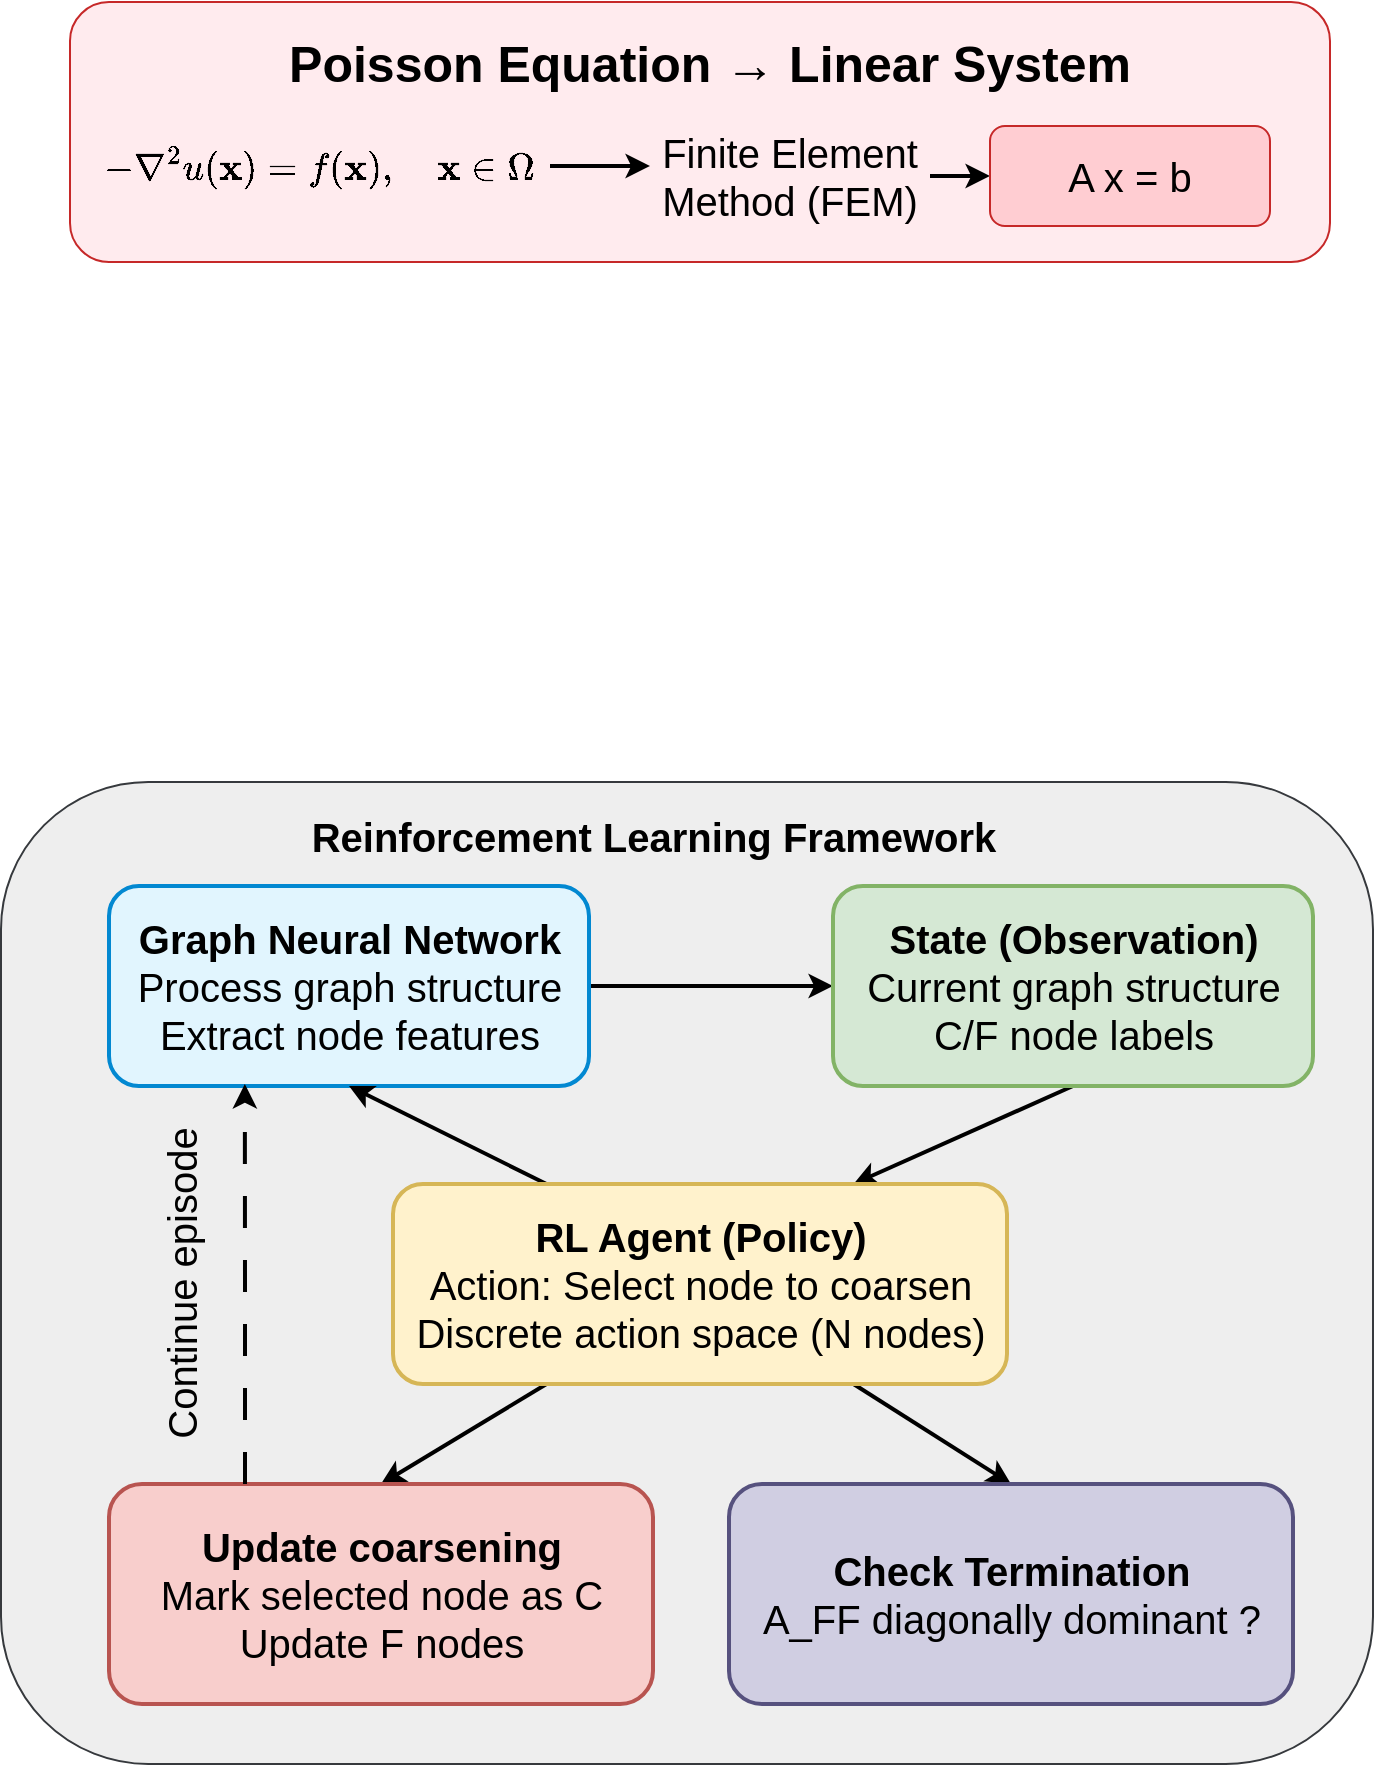 <mxfile version="28.0.6">
  <diagram name="Page-1" id="h0d4ksvBFhW0azYrWCu7">
    <mxGraphModel dx="1144" dy="1134" grid="1" gridSize="10" guides="1" tooltips="1" connect="1" arrows="1" fold="1" page="1" pageScale="1" pageWidth="850" pageHeight="1100" math="1" shadow="0">
      <root>
        <mxCell id="0" />
        <mxCell id="1" parent="0" />
        <mxCell id="kZOxa4oMpen5Zl6N6VFC-2" value="" style="rounded=1;whiteSpace=wrap;html=1;fillColor=#ffebee;strokeColor=#c62828;strokeWidth=1;" vertex="1" parent="1">
          <mxGeometry x="1441" y="50" width="630" height="130" as="geometry" />
        </mxCell>
        <mxCell id="kZOxa4oMpen5Zl6N6VFC-3" value="Poisson Equation → Linear System" style="text;html=1;strokeColor=none;fillColor=none;align=center;verticalAlign=middle;whiteSpace=wrap;rounded=0;fontSize=25;fontStyle=1" vertex="1" parent="1">
          <mxGeometry x="1537" y="65" width="448" height="30" as="geometry" />
        </mxCell>
        <mxCell id="kZOxa4oMpen5Zl6N6VFC-4" value="$$&lt;br&gt;-\nabla^2 u(\mathbf{x}) = f(\mathbf{x}), &lt;br&gt;\quad \mathbf{x} \in \Omega&lt;br&gt;$$" style="text;html=1;strokeColor=none;fillColor=none;align=center;verticalAlign=middle;whiteSpace=wrap;rounded=0;fontSize=16;" vertex="1" parent="1">
          <mxGeometry x="1491" y="102" width="150" height="60" as="geometry" />
        </mxCell>
        <mxCell id="kZOxa4oMpen5Zl6N6VFC-5" style="edgeStyle=orthogonalEdgeStyle;rounded=0;orthogonalLoop=1;jettySize=auto;html=1;exitX=1;exitY=0.5;exitDx=0;exitDy=0;entryX=0;entryY=0.5;entryDx=0;entryDy=0;strokeWidth=2;fontSize=19;" edge="1" parent="1" source="kZOxa4oMpen5Zl6N6VFC-6" target="kZOxa4oMpen5Zl6N6VFC-8">
          <mxGeometry relative="1" as="geometry" />
        </mxCell>
        <mxCell id="kZOxa4oMpen5Zl6N6VFC-6" value="Finite Element&lt;br&gt;Method (FEM)" style="text;html=1;strokeColor=none;fillColor=none;align=center;verticalAlign=middle;whiteSpace=wrap;rounded=0;fontSize=20;" vertex="1" parent="1">
          <mxGeometry x="1731" y="117" width="140" height="40" as="geometry" />
        </mxCell>
        <mxCell id="kZOxa4oMpen5Zl6N6VFC-7" style="edgeStyle=orthogonalEdgeStyle;rounded=0;orthogonalLoop=1;jettySize=auto;html=1;strokeWidth=2;endArrow=classic;endFill=1;" edge="1" parent="1">
          <mxGeometry relative="1" as="geometry">
            <mxPoint x="1681" y="132" as="sourcePoint" />
            <mxPoint x="1731" y="132" as="targetPoint" />
          </mxGeometry>
        </mxCell>
        <mxCell id="kZOxa4oMpen5Zl6N6VFC-8" value="A x = b" style="rounded=1;whiteSpace=wrap;html=1;fillColor=#ffcdd2;strokeColor=#c62828;fontSize=20;" vertex="1" parent="1">
          <mxGeometry x="1901" y="112" width="140" height="50" as="geometry" />
        </mxCell>
        <mxCell id="kZOxa4oMpen5Zl6N6VFC-10" value="" style="rounded=1;whiteSpace=wrap;html=1;fillColor=#eeeeee;strokeColor=#36393d;strokeWidth=1;fontSize=20;" vertex="1" parent="1">
          <mxGeometry x="1406.5" y="440" width="686" height="491" as="geometry" />
        </mxCell>
        <mxCell id="kZOxa4oMpen5Zl6N6VFC-11" value="Reinforcement Learning Framework" style="text;html=1;strokeColor=none;fillColor=none;align=center;verticalAlign=middle;whiteSpace=wrap;rounded=0;fontSize=20;fontStyle=1" vertex="1" parent="1">
          <mxGeometry x="1507.5" y="452" width="450" height="30" as="geometry" />
        </mxCell>
        <mxCell id="kZOxa4oMpen5Zl6N6VFC-12" style="edgeStyle=orthogonalEdgeStyle;rounded=0;orthogonalLoop=1;jettySize=auto;html=1;exitX=1;exitY=0.5;exitDx=0;exitDy=0;entryX=0;entryY=0.5;entryDx=0;entryDy=0;strokeWidth=2;fontSize=20;" edge="1" parent="1" source="kZOxa4oMpen5Zl6N6VFC-13" target="kZOxa4oMpen5Zl6N6VFC-15">
          <mxGeometry relative="1" as="geometry" />
        </mxCell>
        <mxCell id="kZOxa4oMpen5Zl6N6VFC-13" value="&lt;div&gt;&lt;b&gt;&lt;font&gt;Graph Neural Network&lt;/font&gt;&lt;/b&gt;&lt;/div&gt;&lt;div&gt;&lt;font&gt;Process graph structure&lt;/font&gt;&lt;/div&gt;&lt;div&gt;&lt;font&gt;Extract node features&lt;/font&gt;&lt;br&gt;&lt;/div&gt;" style="rounded=1;whiteSpace=wrap;html=1;fillColor=#e1f5fe;strokeColor=#0288d1;strokeWidth=2;fontSize=20;" vertex="1" parent="1">
          <mxGeometry x="1460.5" y="492" width="240" height="100" as="geometry" />
        </mxCell>
        <mxCell id="kZOxa4oMpen5Zl6N6VFC-14" style="rounded=0;orthogonalLoop=1;jettySize=auto;html=1;exitX=0.5;exitY=1;exitDx=0;exitDy=0;entryX=0.75;entryY=0;entryDx=0;entryDy=0;strokeWidth=2;fontSize=20;" edge="1" parent="1" source="kZOxa4oMpen5Zl6N6VFC-15" target="kZOxa4oMpen5Zl6N6VFC-19">
          <mxGeometry relative="1" as="geometry" />
        </mxCell>
        <mxCell id="kZOxa4oMpen5Zl6N6VFC-15" value="&lt;div&gt;&lt;b&gt;&lt;font&gt;State (Observation)&lt;br&gt;&lt;/font&gt;&lt;/b&gt;&lt;/div&gt;&lt;div&gt;&lt;font&gt;Current graph structure&lt;/font&gt;&lt;/div&gt;&lt;div&gt;&lt;font&gt;C/F node labels&lt;br&gt;&lt;/font&gt;&lt;/div&gt;" style="rounded=1;whiteSpace=wrap;html=1;fillColor=#d5e8d4;strokeColor=#82b366;strokeWidth=2;fontSize=20;" vertex="1" parent="1">
          <mxGeometry x="1822.5" y="492" width="240" height="100" as="geometry" />
        </mxCell>
        <mxCell id="kZOxa4oMpen5Zl6N6VFC-16" style="rounded=0;orthogonalLoop=1;jettySize=auto;html=1;exitX=0.75;exitY=1;exitDx=0;exitDy=0;entryX=0.5;entryY=0;entryDx=0;entryDy=0;strokeWidth=2;fontSize=20;" edge="1" parent="1" source="kZOxa4oMpen5Zl6N6VFC-19" target="kZOxa4oMpen5Zl6N6VFC-20">
          <mxGeometry relative="1" as="geometry" />
        </mxCell>
        <mxCell id="kZOxa4oMpen5Zl6N6VFC-17" style="rounded=0;orthogonalLoop=1;jettySize=auto;html=1;exitX=0.25;exitY=1;exitDx=0;exitDy=0;entryX=0.5;entryY=0;entryDx=0;entryDy=0;strokeWidth=2;fontSize=20;" edge="1" parent="1" source="kZOxa4oMpen5Zl6N6VFC-19" target="kZOxa4oMpen5Zl6N6VFC-21">
          <mxGeometry relative="1" as="geometry" />
        </mxCell>
        <mxCell id="kZOxa4oMpen5Zl6N6VFC-18" style="rounded=0;orthogonalLoop=1;jettySize=auto;html=1;exitX=0.25;exitY=0;exitDx=0;exitDy=0;entryX=0.5;entryY=1;entryDx=0;entryDy=0;strokeWidth=2;fontSize=20;" edge="1" parent="1" source="kZOxa4oMpen5Zl6N6VFC-19" target="kZOxa4oMpen5Zl6N6VFC-13">
          <mxGeometry relative="1" as="geometry" />
        </mxCell>
        <mxCell id="kZOxa4oMpen5Zl6N6VFC-19" value="&lt;div&gt;&lt;b&gt;&lt;font&gt;RL Agent (Policy)&lt;br&gt;&lt;/font&gt;&lt;/b&gt;&lt;/div&gt;&lt;div&gt;&lt;font&gt;Action: Select node to coarsen&lt;/font&gt;&lt;/div&gt;&lt;div&gt;&lt;font&gt;Discrete action space (N nodes)&lt;/font&gt;&lt;br&gt;&lt;/div&gt;" style="rounded=1;whiteSpace=wrap;html=1;fillColor=#fff2cc;strokeColor=#d6b656;strokeWidth=2;fontSize=20;" vertex="1" parent="1">
          <mxGeometry x="1602.5" y="641" width="307" height="100" as="geometry" />
        </mxCell>
        <mxCell id="kZOxa4oMpen5Zl6N6VFC-20" value="&lt;div&gt;&lt;b&gt;&lt;font&gt;Check Termination&lt;br&gt;&lt;/font&gt;&lt;/b&gt;&lt;/div&gt;&lt;div&gt;&lt;font&gt;A_FF diagonally dominant ?&lt;/font&gt;&lt;/div&gt;" style="rounded=1;whiteSpace=wrap;html=1;fillColor=#d0cee2;strokeColor=#56517e;strokeWidth=2;fontSize=20;" vertex="1" parent="1">
          <mxGeometry x="1770.5" y="791" width="282" height="110" as="geometry" />
        </mxCell>
        <mxCell id="kZOxa4oMpen5Zl6N6VFC-21" value="&lt;div&gt;&lt;b&gt;&lt;font&gt;Update coarsening&lt;br&gt;&lt;/font&gt;&lt;/b&gt;&lt;/div&gt;&lt;div&gt;&lt;font&gt;Mark selected node as C&lt;/font&gt;&lt;/div&gt;&lt;div&gt;&lt;font&gt;Update F nodes&lt;br&gt;&lt;/font&gt;&lt;/div&gt;" style="rounded=1;whiteSpace=wrap;html=1;fillColor=#f8cecc;strokeColor=#b85450;strokeWidth=2;fontSize=20;" vertex="1" parent="1">
          <mxGeometry x="1460.5" y="791" width="272" height="110" as="geometry" />
        </mxCell>
        <mxCell id="kZOxa4oMpen5Zl6N6VFC-22" value="Continue episode" style="text;html=1;align=center;verticalAlign=middle;whiteSpace=wrap;rounded=0;rotation=-90;fontSize=20;" vertex="1" parent="1">
          <mxGeometry x="1396.5" y="671" width="200" height="40" as="geometry" />
        </mxCell>
        <mxCell id="kZOxa4oMpen5Zl6N6VFC-25" style="edgeStyle=orthogonalEdgeStyle;rounded=0;orthogonalLoop=1;jettySize=auto;html=1;exitX=0.25;exitY=0;exitDx=0;exitDy=0;entryX=0.283;entryY=0.99;entryDx=0;entryDy=0;entryPerimeter=0;dashed=1;dashPattern=8 8;strokeWidth=2;" edge="1" parent="1" source="kZOxa4oMpen5Zl6N6VFC-21" target="kZOxa4oMpen5Zl6N6VFC-13">
          <mxGeometry relative="1" as="geometry" />
        </mxCell>
      </root>
    </mxGraphModel>
  </diagram>
</mxfile>
